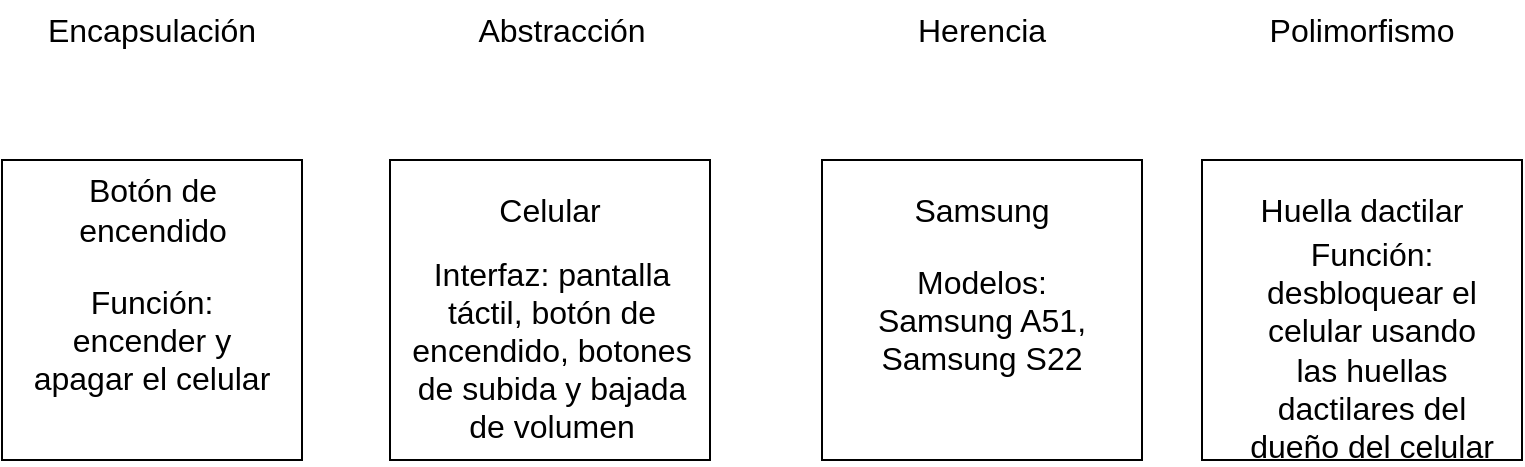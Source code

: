 <mxfile version="26.2.2">
  <diagram name="Página-1" id="FJbmDglFWnsj-qi-o8i6">
    <mxGraphModel dx="988" dy="535" grid="1" gridSize="10" guides="1" tooltips="1" connect="1" arrows="1" fold="1" page="1" pageScale="1" pageWidth="827" pageHeight="1169" math="0" shadow="0">
      <root>
        <mxCell id="0" />
        <mxCell id="1" parent="0" />
        <mxCell id="PJIyf_zd7t_z79XDQOop-1" value="" style="rounded=0;whiteSpace=wrap;html=1;" vertex="1" parent="1">
          <mxGeometry x="60" y="230" width="150" height="150" as="geometry" />
        </mxCell>
        <mxCell id="PJIyf_zd7t_z79XDQOop-3" value="Encapsulación" style="text;strokeColor=none;fillColor=none;html=1;align=center;verticalAlign=middle;whiteSpace=wrap;rounded=0;fontSize=16;" vertex="1" parent="1">
          <mxGeometry x="105" y="150" width="60" height="30" as="geometry" />
        </mxCell>
        <mxCell id="PJIyf_zd7t_z79XDQOop-4" value="Botón de encendido" style="text;strokeColor=none;fillColor=none;html=1;align=center;verticalAlign=middle;whiteSpace=wrap;rounded=0;fontSize=16;" vertex="1" parent="1">
          <mxGeometry x="97.5" y="240" width="75" height="30" as="geometry" />
        </mxCell>
        <mxCell id="PJIyf_zd7t_z79XDQOop-5" value="Función: encender y apagar el celular" style="text;strokeColor=none;fillColor=none;html=1;align=center;verticalAlign=middle;whiteSpace=wrap;rounded=0;fontSize=16;" vertex="1" parent="1">
          <mxGeometry x="70" y="290" width="130" height="60" as="geometry" />
        </mxCell>
        <mxCell id="PJIyf_zd7t_z79XDQOop-6" value="Abstracción" style="text;strokeColor=none;fillColor=none;html=1;align=center;verticalAlign=middle;whiteSpace=wrap;rounded=0;fontSize=16;" vertex="1" parent="1">
          <mxGeometry x="310" y="150" width="60" height="30" as="geometry" />
        </mxCell>
        <mxCell id="PJIyf_zd7t_z79XDQOop-7" value="" style="rounded=0;whiteSpace=wrap;html=1;" vertex="1" parent="1">
          <mxGeometry x="254" y="230" width="160" height="150" as="geometry" />
        </mxCell>
        <mxCell id="PJIyf_zd7t_z79XDQOop-8" value="Celular" style="text;strokeColor=none;fillColor=none;html=1;align=center;verticalAlign=middle;whiteSpace=wrap;rounded=0;fontSize=16;" vertex="1" parent="1">
          <mxGeometry x="304" y="240" width="60" height="30" as="geometry" />
        </mxCell>
        <mxCell id="PJIyf_zd7t_z79XDQOop-9" value="Interfaz: pantalla táctil, botón de encendido, botones de subida y bajada de volumen" style="text;strokeColor=none;fillColor=none;html=1;align=center;verticalAlign=middle;whiteSpace=wrap;rounded=0;fontSize=16;" vertex="1" parent="1">
          <mxGeometry x="260" y="280" width="150" height="90" as="geometry" />
        </mxCell>
        <mxCell id="PJIyf_zd7t_z79XDQOop-10" value="" style="rounded=0;whiteSpace=wrap;html=1;" vertex="1" parent="1">
          <mxGeometry x="470" y="230" width="160" height="150" as="geometry" />
        </mxCell>
        <mxCell id="PJIyf_zd7t_z79XDQOop-11" value="Herencia" style="text;strokeColor=none;fillColor=none;html=1;align=center;verticalAlign=middle;whiteSpace=wrap;rounded=0;fontSize=16;" vertex="1" parent="1">
          <mxGeometry x="520" y="150" width="60" height="30" as="geometry" />
        </mxCell>
        <mxCell id="PJIyf_zd7t_z79XDQOop-12" value="Samsung" style="text;strokeColor=none;fillColor=none;html=1;align=center;verticalAlign=middle;whiteSpace=wrap;rounded=0;fontSize=16;" vertex="1" parent="1">
          <mxGeometry x="520" y="240" width="60" height="30" as="geometry" />
        </mxCell>
        <mxCell id="PJIyf_zd7t_z79XDQOop-13" value="Modelos: Samsung A51, Samsung S22" style="text;strokeColor=none;fillColor=none;html=1;align=center;verticalAlign=middle;whiteSpace=wrap;rounded=0;fontSize=16;" vertex="1" parent="1">
          <mxGeometry x="485" y="280" width="130" height="60" as="geometry" />
        </mxCell>
        <mxCell id="PJIyf_zd7t_z79XDQOop-14" value="" style="rounded=0;whiteSpace=wrap;html=1;" vertex="1" parent="1">
          <mxGeometry x="660" y="230" width="160" height="150" as="geometry" />
        </mxCell>
        <mxCell id="PJIyf_zd7t_z79XDQOop-15" value="Polimorfismo" style="text;strokeColor=none;fillColor=none;html=1;align=center;verticalAlign=middle;whiteSpace=wrap;rounded=0;fontSize=16;" vertex="1" parent="1">
          <mxGeometry x="710" y="150" width="60" height="30" as="geometry" />
        </mxCell>
        <mxCell id="PJIyf_zd7t_z79XDQOop-16" value="Huella dactilar" style="text;strokeColor=none;fillColor=none;html=1;align=center;verticalAlign=middle;whiteSpace=wrap;rounded=0;fontSize=16;" vertex="1" parent="1">
          <mxGeometry x="680" y="240" width="120" height="30" as="geometry" />
        </mxCell>
        <mxCell id="PJIyf_zd7t_z79XDQOop-17" value="Función: desbloquear el celular usando las huellas dactilares del dueño del celular" style="text;strokeColor=none;fillColor=none;html=1;align=center;verticalAlign=middle;whiteSpace=wrap;rounded=0;fontSize=16;" vertex="1" parent="1">
          <mxGeometry x="680" y="290" width="130" height="70" as="geometry" />
        </mxCell>
      </root>
    </mxGraphModel>
  </diagram>
</mxfile>
